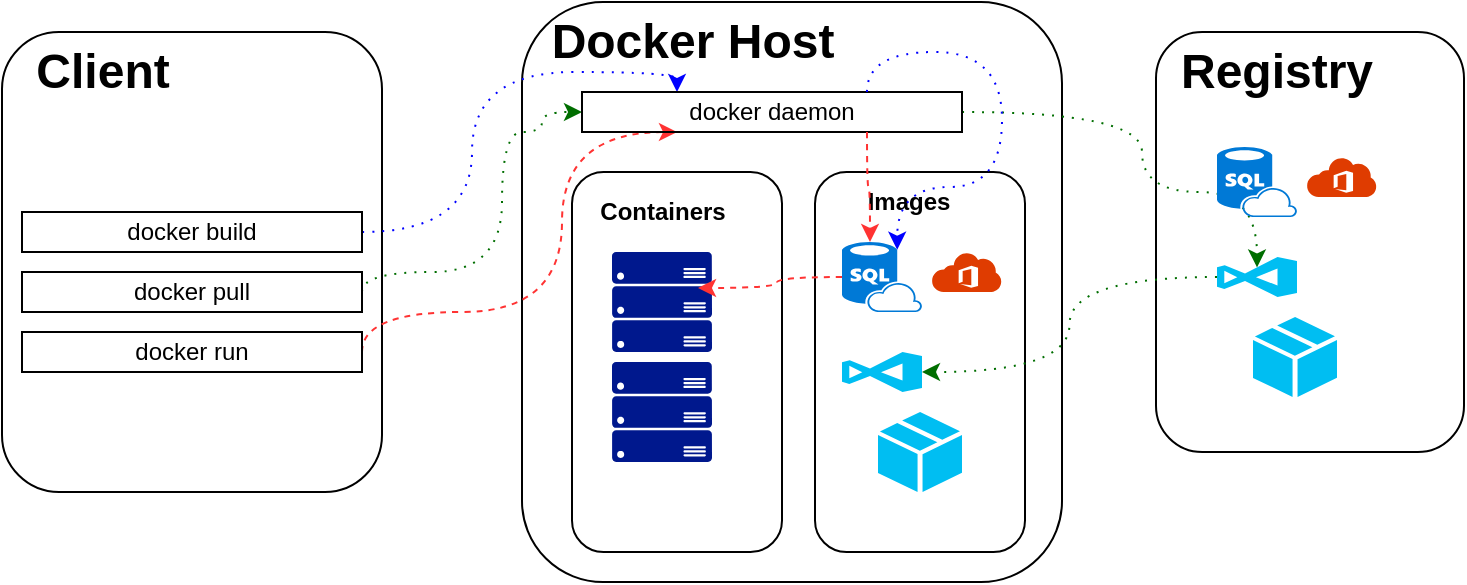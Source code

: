 <mxfile version="10.6.7" type="github"><diagram id="sLhPuCtWwA1l-fAELKaz" name="Page-1"><mxGraphModel dx="1158" dy="875" grid="1" gridSize="10" guides="1" tooltips="1" connect="1" arrows="1" fold="1" page="1" pageScale="1" pageWidth="850" pageHeight="1100" math="0" shadow="0"><root><mxCell id="0"/><mxCell id="1" parent="0"/><mxCell id="sAJ4ZTs1Uq6ZTBBGsNxW-39" value="" style="rounded=1;whiteSpace=wrap;html=1;strokeColor=#000000;fillColor=#99CCFF;" parent="1" vertex="1"><mxGeometry x="443" y="145" width="120" height="185" as="geometry"/></mxCell><mxCell id="sAJ4ZTs1Uq6ZTBBGsNxW-15" value="" style="rounded=1;whiteSpace=wrap;html=1;strokeColor=#000000;" parent="1" vertex="1"><mxGeometry x="450" y="140" width="105" height="190" as="geometry"/></mxCell><mxCell id="sAJ4ZTs1Uq6ZTBBGsNxW-7" value="" style="rounded=1;whiteSpace=wrap;html=1;strokeColor=#000000;" parent="1" vertex="1"><mxGeometry x="300" y="55" width="270" height="290" as="geometry"/></mxCell><mxCell id="sAJ4ZTs1Uq6ZTBBGsNxW-26" value="" style="rounded=1;whiteSpace=wrap;html=1;strokeColor=#000000;" parent="1" vertex="1"><mxGeometry x="617" y="70" width="154" height="210" as="geometry"/></mxCell><mxCell id="sAJ4ZTs1Uq6ZTBBGsNxW-1" value="" style="rounded=1;whiteSpace=wrap;html=1;" parent="1" vertex="1"><mxGeometry x="40" y="70" width="190" height="230" as="geometry"/></mxCell><mxCell id="sAJ4ZTs1Uq6ZTBBGsNxW-2" value="Client" style="text;strokeColor=none;fillColor=none;html=1;fontSize=24;fontStyle=1;verticalAlign=middle;align=center;" parent="1" vertex="1"><mxGeometry x="40" y="70" width="100" height="40" as="geometry"/></mxCell><mxCell id="sAJ4ZTs1Uq6ZTBBGsNxW-31" style="edgeStyle=orthogonalEdgeStyle;curved=1;rounded=0;orthogonalLoop=1;jettySize=auto;html=1;exitX=1;exitY=0.5;exitDx=0;exitDy=0;entryX=0.25;entryY=0;entryDx=0;entryDy=0;dashed=1;dashPattern=1 4;endArrow=classic;endFill=1;strokeColor=#0000FF;" parent="1" source="sAJ4ZTs1Uq6ZTBBGsNxW-3" target="sAJ4ZTs1Uq6ZTBBGsNxW-10" edge="1"><mxGeometry relative="1" as="geometry"><Array as="points"><mxPoint x="275" y="170"/><mxPoint x="275" y="90"/><mxPoint x="378" y="90"/></Array></mxGeometry></mxCell><UserObject label="docker build" placeholders="1" name="Variable" id="sAJ4ZTs1Uq6ZTBBGsNxW-3"><mxCell style="text;html=1;strokeColor=#000000;fillColor=none;align=center;verticalAlign=middle;whiteSpace=wrap;overflow=hidden;" parent="1" vertex="1"><mxGeometry x="50" y="160" width="170" height="20" as="geometry"/></mxCell></UserObject><mxCell id="sAJ4ZTs1Uq6ZTBBGsNxW-30" style="edgeStyle=orthogonalEdgeStyle;curved=1;rounded=0;orthogonalLoop=1;jettySize=auto;html=1;exitX=1;exitY=0.5;exitDx=0;exitDy=0;entryX=0;entryY=0.5;entryDx=0;entryDy=0;dashed=1;endArrow=classic;endFill=1;dashPattern=1 4;strokeColor=#006E00;" parent="1" source="sAJ4ZTs1Uq6ZTBBGsNxW-4" target="sAJ4ZTs1Uq6ZTBBGsNxW-10" edge="1"><mxGeometry relative="1" as="geometry"><Array as="points"><mxPoint x="220" y="190"/><mxPoint x="290" y="190"/><mxPoint x="290" y="120"/><mxPoint x="310" y="120"/><mxPoint x="310" y="110"/></Array></mxGeometry></mxCell><UserObject label="docker pull" placeholders="1" name="Variable" id="sAJ4ZTs1Uq6ZTBBGsNxW-4"><mxCell style="text;html=1;strokeColor=#000000;fillColor=none;align=center;verticalAlign=middle;whiteSpace=wrap;overflow=hidden;" parent="1" vertex="1"><mxGeometry x="50" y="190" width="170" height="20" as="geometry"/></mxCell></UserObject><mxCell id="sAJ4ZTs1Uq6ZTBBGsNxW-29" style="edgeStyle=orthogonalEdgeStyle;rounded=0;orthogonalLoop=1;jettySize=auto;html=1;exitX=1;exitY=0.5;exitDx=0;exitDy=0;entryX=0.25;entryY=1;entryDx=0;entryDy=0;curved=1;endArrow=classic;endFill=1;dashed=1;strokeColor=#FF3333;" parent="1" source="sAJ4ZTs1Uq6ZTBBGsNxW-5" target="sAJ4ZTs1Uq6ZTBBGsNxW-10" edge="1"><mxGeometry relative="1" as="geometry"><Array as="points"><mxPoint x="220" y="210"/><mxPoint x="320" y="210"/><mxPoint x="320" y="120"/></Array></mxGeometry></mxCell><UserObject label="docker run" placeholders="1" name="Variable" id="sAJ4ZTs1Uq6ZTBBGsNxW-5"><mxCell style="text;html=1;strokeColor=#000000;fillColor=none;align=center;verticalAlign=middle;whiteSpace=wrap;overflow=hidden;" parent="1" vertex="1"><mxGeometry x="50" y="220" width="170" height="20" as="geometry"/></mxCell></UserObject><mxCell id="sAJ4ZTs1Uq6ZTBBGsNxW-6" style="edgeStyle=orthogonalEdgeStyle;rounded=0;orthogonalLoop=1;jettySize=auto;html=1;exitX=0.5;exitY=1;exitDx=0;exitDy=0;" parent="1" source="sAJ4ZTs1Uq6ZTBBGsNxW-1" target="sAJ4ZTs1Uq6ZTBBGsNxW-1" edge="1"><mxGeometry relative="1" as="geometry"/></mxCell><mxCell id="sAJ4ZTs1Uq6ZTBBGsNxW-8" value="Docker Host" style="text;strokeColor=none;fillColor=none;html=1;fontSize=24;fontStyle=1;verticalAlign=middle;align=center;" parent="1" vertex="1"><mxGeometry x="335" y="55" width="100" height="40" as="geometry"/></mxCell><mxCell id="sAJ4ZTs1Uq6ZTBBGsNxW-36" style="edgeStyle=orthogonalEdgeStyle;curved=1;rounded=0;orthogonalLoop=1;jettySize=auto;html=1;exitX=1;exitY=0.5;exitDx=0;exitDy=0;entryX=0.5;entryY=0.26;entryDx=0;entryDy=0;entryPerimeter=0;dashed=1;dashPattern=1 4;endArrow=classic;endFill=1;strokeColor=#006E00;" parent="1" source="sAJ4ZTs1Uq6ZTBBGsNxW-10" target="sAJ4ZTs1Uq6ZTBBGsNxW-24" edge="1"><mxGeometry relative="1" as="geometry"><Array as="points"><mxPoint x="610" y="110"/><mxPoint x="610" y="150"/><mxPoint x="668" y="150"/></Array></mxGeometry></mxCell><UserObject label="docker daemon" placeholders="1" name="Variable" id="sAJ4ZTs1Uq6ZTBBGsNxW-10"><mxCell style="text;html=1;strokeColor=#000000;fillColor=none;align=center;verticalAlign=middle;whiteSpace=wrap;overflow=hidden;" parent="1" vertex="1"><mxGeometry x="330" y="100" width="190" height="20" as="geometry"/></mxCell></UserObject><mxCell id="sAJ4ZTs1Uq6ZTBBGsNxW-11" value="" style="rounded=1;whiteSpace=wrap;html=1;strokeColor=#000000;" parent="1" vertex="1"><mxGeometry x="325" y="140" width="105" height="190" as="geometry"/></mxCell><mxCell id="sAJ4ZTs1Uq6ZTBBGsNxW-12" value="Containers" style="text;strokeColor=none;fillColor=none;html=1;fontSize=12;fontStyle=1;verticalAlign=middle;align=center;" parent="1" vertex="1"><mxGeometry x="320" y="140" width="100" height="40" as="geometry"/></mxCell><mxCell id="sAJ4ZTs1Uq6ZTBBGsNxW-13" value="" style="pointerEvents=1;shadow=0;dashed=0;html=1;strokeColor=none;labelPosition=center;verticalLabelPosition=bottom;verticalAlign=top;align=center;shape=mxgraph.azure.server_rack;fillColor=#00188D;" parent="1" vertex="1"><mxGeometry x="345" y="180" width="50" height="50" as="geometry"/></mxCell><mxCell id="sAJ4ZTs1Uq6ZTBBGsNxW-14" value="" style="pointerEvents=1;shadow=0;dashed=0;html=1;strokeColor=none;labelPosition=center;verticalLabelPosition=bottom;verticalAlign=top;align=center;shape=mxgraph.azure.server_rack;fillColor=#00188D;" parent="1" vertex="1"><mxGeometry x="345" y="235" width="50" height="50" as="geometry"/></mxCell><mxCell id="sAJ4ZTs1Uq6ZTBBGsNxW-21" value="Registry" style="text;strokeColor=none;fillColor=none;html=1;fontSize=24;fontStyle=1;verticalAlign=middle;align=center;" parent="1" vertex="1"><mxGeometry x="626.5" y="70" width="100" height="40" as="geometry"/></mxCell><mxCell id="sAJ4ZTs1Uq6ZTBBGsNxW-22" value="" style="shadow=0;dashed=0;html=1;strokeColor=none;fillColor=#0079D6;labelPosition=center;verticalLabelPosition=bottom;verticalAlign=top;align=center;shape=mxgraph.azure.sql_database_sql_azure;pointerEvents=1;" parent="1" vertex="1"><mxGeometry x="647.5" y="127.5" width="40" height="35" as="geometry"/></mxCell><mxCell id="sAJ4ZTs1Uq6ZTBBGsNxW-23" value="" style="shadow=0;dashed=0;html=1;strokeColor=none;labelPosition=center;verticalLabelPosition=bottom;verticalAlign=top;align=center;shape=mxgraph.mscae.cloud.cloud_office_365;fillColor=#DF3C01;" parent="1" vertex="1"><mxGeometry x="692.5" y="132.5" width="35" height="20" as="geometry"/></mxCell><mxCell id="sAJ4ZTs1Uq6ZTBBGsNxW-24" value="" style="verticalLabelPosition=bottom;html=1;verticalAlign=top;align=center;strokeColor=none;fillColor=#00BEF2;shape=mxgraph.azure.team_foundation_service;" parent="1" vertex="1"><mxGeometry x="647.5" y="182.5" width="40" height="20" as="geometry"/></mxCell><mxCell id="sAJ4ZTs1Uq6ZTBBGsNxW-25" value="" style="verticalLabelPosition=bottom;html=1;verticalAlign=top;align=center;strokeColor=none;fillColor=#00BEF2;shape=mxgraph.azure.cloud_service_package_file;" parent="1" vertex="1"><mxGeometry x="665.5" y="212.5" width="42" height="40" as="geometry"/></mxCell><mxCell id="sAJ4ZTs1Uq6ZTBBGsNxW-40" value="" style="rounded=1;whiteSpace=wrap;html=1;strokeColor=#000000;" parent="1" vertex="1"><mxGeometry x="446.5" y="140" width="105" height="190" as="geometry"/></mxCell><mxCell id="sAJ4ZTs1Uq6ZTBBGsNxW-20" value="" style="verticalLabelPosition=bottom;html=1;verticalAlign=top;align=center;strokeColor=none;fillColor=#00BEF2;shape=mxgraph.azure.cloud_service_package_file;" parent="1" vertex="1"><mxGeometry x="478" y="260" width="42" height="40" as="geometry"/></mxCell><mxCell id="sAJ4ZTs1Uq6ZTBBGsNxW-19" value="" style="verticalLabelPosition=bottom;html=1;verticalAlign=top;align=center;strokeColor=none;fillColor=#00BEF2;shape=mxgraph.azure.team_foundation_service;" parent="1" vertex="1"><mxGeometry x="460" y="230" width="40" height="20" as="geometry"/></mxCell><mxCell id="sAJ4ZTs1Uq6ZTBBGsNxW-17" value="" style="shadow=0;dashed=0;html=1;strokeColor=none;fillColor=#0079D6;labelPosition=center;verticalLabelPosition=bottom;verticalAlign=top;align=center;shape=mxgraph.azure.sql_database_sql_azure;pointerEvents=1;" parent="1" vertex="1"><mxGeometry x="460" y="175" width="40" height="35" as="geometry"/></mxCell><mxCell id="sAJ4ZTs1Uq6ZTBBGsNxW-18" value="" style="shadow=0;dashed=0;html=1;strokeColor=none;labelPosition=center;verticalLabelPosition=bottom;verticalAlign=top;align=center;shape=mxgraph.mscae.cloud.cloud_office_365;fillColor=#DF3C01;" parent="1" vertex="1"><mxGeometry x="505" y="180" width="35" height="20" as="geometry"/></mxCell><mxCell id="sAJ4ZTs1Uq6ZTBBGsNxW-16" value="Images" style="text;strokeColor=none;fillColor=none;html=1;fontSize=12;fontStyle=1;verticalAlign=middle;align=center;" parent="1" vertex="1"><mxGeometry x="443" y="135" width="100" height="40" as="geometry"/></mxCell><mxCell id="sAJ4ZTs1Uq6ZTBBGsNxW-37" style="edgeStyle=orthogonalEdgeStyle;curved=1;rounded=0;orthogonalLoop=1;jettySize=auto;html=1;exitX=0;exitY=0.5;exitDx=0;exitDy=0;exitPerimeter=0;entryX=1;entryY=0.5;entryDx=0;entryDy=0;entryPerimeter=0;dashed=1;dashPattern=1 4;endArrow=classic;endFill=1;strokeColor=#006E00;" parent="1" source="sAJ4ZTs1Uq6ZTBBGsNxW-24" target="sAJ4ZTs1Uq6ZTBBGsNxW-19" edge="1"><mxGeometry relative="1" as="geometry"/></mxCell><mxCell id="sAJ4ZTs1Uq6ZTBBGsNxW-33" style="edgeStyle=orthogonalEdgeStyle;curved=1;rounded=0;orthogonalLoop=1;jettySize=auto;html=1;exitX=0;exitY=0.5;exitDx=0;exitDy=0;exitPerimeter=0;entryX=0.86;entryY=0.36;entryDx=0;entryDy=0;entryPerimeter=0;dashed=1;endArrow=classic;endFill=1;strokeColor=#FF3333;" parent="1" source="sAJ4ZTs1Uq6ZTBBGsNxW-17" target="sAJ4ZTs1Uq6ZTBBGsNxW-13" edge="1"><mxGeometry relative="1" as="geometry"/></mxCell><mxCell id="sAJ4ZTs1Uq6ZTBBGsNxW-32" style="edgeStyle=orthogonalEdgeStyle;curved=1;rounded=0;orthogonalLoop=1;jettySize=auto;html=1;exitX=0.75;exitY=1;exitDx=0;exitDy=0;entryX=0.35;entryY=0;entryDx=0;entryDy=0;entryPerimeter=0;dashed=1;endArrow=classic;endFill=1;strokeColor=#FF3333;" parent="1" source="sAJ4ZTs1Uq6ZTBBGsNxW-10" target="sAJ4ZTs1Uq6ZTBBGsNxW-17" edge="1"><mxGeometry relative="1" as="geometry"/></mxCell><mxCell id="sAJ4ZTs1Uq6ZTBBGsNxW-43" style="edgeStyle=orthogonalEdgeStyle;curved=1;rounded=0;orthogonalLoop=1;jettySize=auto;html=1;exitX=0.75;exitY=0;exitDx=0;exitDy=0;entryX=0.69;entryY=0.11;entryDx=0;entryDy=0;entryPerimeter=0;dashed=1;dashPattern=1 4;endArrow=classic;endFill=1;strokeColor=#0000FF;" parent="1" source="sAJ4ZTs1Uq6ZTBBGsNxW-10" target="sAJ4ZTs1Uq6ZTBBGsNxW-17" edge="1"><mxGeometry relative="1" as="geometry"/></mxCell></root></mxGraphModel></diagram></mxfile>